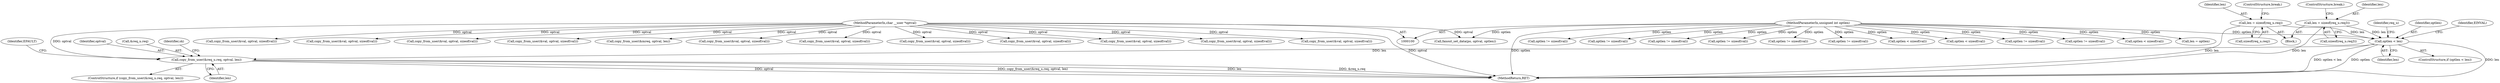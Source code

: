 digraph "0_linux_84ac7260236a49c79eede91617700174c2c19b0c_0@API" {
"1000227" [label="(Call,copy_from_user(&req_u.req, optval, len))"];
"1000104" [label="(MethodParameterIn,char __user *optval)"];
"1000220" [label="(Call,optlen < len)"];
"1000105" [label="(MethodParameterIn,unsigned int optlen)"];
"1000212" [label="(Call,len = sizeof(req_u.req3))"];
"1000203" [label="(Call,len = sizeof(req_u.req))"];
"1000570" [label="(Call,copy_from_user(&val, optval, sizeof(val)))"];
"1000227" [label="(Call,copy_from_user(&req_u.req, optval, len))"];
"1000204" [label="(Identifier,len)"];
"1000258" [label="(Call,copy_from_user(&val, optval, sizeof(val)))"];
"1000209" [label="(ControlStructure,break;)"];
"1000161" [label="(Call,copy_from_user(&mreq, optval, len))"];
"1000660" [label="(Call,copy_from_user(&val, optval, sizeof(val)))"];
"1000226" [label="(ControlStructure,if (copy_from_user(&req_u.req, optval, len)))"];
"1000239" [label="(Identifier,sk)"];
"1000599" [label="(Call,fanout_set_data(po, optval, optlen))"];
"1000279" [label="(Call,optlen != sizeof(val))"];
"1000220" [label="(Call,optlen < len)"];
"1000420" [label="(Call,optlen < sizeof(val))"];
"1000542" [label="(Call,copy_from_user(&val, optval, sizeof(val)))"];
"1000134" [label="(Call,len = optlen)"];
"1000200" [label="(Block,)"];
"1000218" [label="(ControlStructure,break;)"];
"1000203" [label="(Call,len = sizeof(req_u.req))"];
"1000458" [label="(Call,copy_from_user(&val, optval, sizeof(val)))"];
"1000212" [label="(Call,len = sizeof(req_u.req3))"];
"1000230" [label="(Identifier,req_u)"];
"1000534" [label="(Call,optlen != sizeof(val))"];
"1000105" [label="(MethodParameterIn,unsigned int optlen)"];
"1000630" [label="(Call,copy_from_user(&val, optval, sizeof(val)))"];
"1000219" [label="(ControlStructure,if (optlen < len))"];
"1000250" [label="(Call,optlen != sizeof(val))"];
"1000214" [label="(Call,sizeof(req_u.req3))"];
"1000205" [label="(Call,sizeof(req_u.req))"];
"1000236" [label="(Identifier,EFAULT)"];
"1000302" [label="(Call,copy_from_user(&val, optval, sizeof(val)))"];
"1000428" [label="(Call,copy_from_user(&val, optval, sizeof(val)))"];
"1000375" [label="(Call,optlen != sizeof(val))"];
"1000233" [label="(Identifier,len)"];
"1000652" [label="(Call,optlen != sizeof(val))"];
"1000213" [label="(Identifier,len)"];
"1000332" [label="(Call,optlen != sizeof(val))"];
"1000221" [label="(Identifier,optlen)"];
"1000607" [label="(Call,optlen != sizeof(val))"];
"1000228" [label="(Call,&req_u.req)"];
"1000450" [label="(Call,optlen < sizeof(val))"];
"1000232" [label="(Identifier,optval)"];
"1000504" [label="(Call,optlen < sizeof(val))"];
"1000398" [label="(Call,copy_from_user(&val, optval, sizeof(val)))"];
"1000225" [label="(Identifier,EINVAL)"];
"1000355" [label="(Call,copy_from_user(&val, optval, sizeof(val)))"];
"1000683" [label="(MethodReturn,RET)"];
"1000562" [label="(Call,optlen != sizeof(val))"];
"1000222" [label="(Identifier,len)"];
"1000104" [label="(MethodParameterIn,char __user *optval)"];
"1000512" [label="(Call,copy_from_user(&val, optval, sizeof(val)))"];
"1000227" -> "1000226"  [label="AST: "];
"1000227" -> "1000233"  [label="CFG: "];
"1000228" -> "1000227"  [label="AST: "];
"1000232" -> "1000227"  [label="AST: "];
"1000233" -> "1000227"  [label="AST: "];
"1000236" -> "1000227"  [label="CFG: "];
"1000239" -> "1000227"  [label="CFG: "];
"1000227" -> "1000683"  [label="DDG: copy_from_user(&req_u.req, optval, len)"];
"1000227" -> "1000683"  [label="DDG: len"];
"1000227" -> "1000683"  [label="DDG: &req_u.req"];
"1000227" -> "1000683"  [label="DDG: optval"];
"1000104" -> "1000227"  [label="DDG: optval"];
"1000220" -> "1000227"  [label="DDG: len"];
"1000104" -> "1000100"  [label="AST: "];
"1000104" -> "1000683"  [label="DDG: optval"];
"1000104" -> "1000161"  [label="DDG: optval"];
"1000104" -> "1000258"  [label="DDG: optval"];
"1000104" -> "1000302"  [label="DDG: optval"];
"1000104" -> "1000355"  [label="DDG: optval"];
"1000104" -> "1000398"  [label="DDG: optval"];
"1000104" -> "1000428"  [label="DDG: optval"];
"1000104" -> "1000458"  [label="DDG: optval"];
"1000104" -> "1000512"  [label="DDG: optval"];
"1000104" -> "1000542"  [label="DDG: optval"];
"1000104" -> "1000570"  [label="DDG: optval"];
"1000104" -> "1000599"  [label="DDG: optval"];
"1000104" -> "1000630"  [label="DDG: optval"];
"1000104" -> "1000660"  [label="DDG: optval"];
"1000220" -> "1000219"  [label="AST: "];
"1000220" -> "1000222"  [label="CFG: "];
"1000221" -> "1000220"  [label="AST: "];
"1000222" -> "1000220"  [label="AST: "];
"1000225" -> "1000220"  [label="CFG: "];
"1000230" -> "1000220"  [label="CFG: "];
"1000220" -> "1000683"  [label="DDG: optlen"];
"1000220" -> "1000683"  [label="DDG: len"];
"1000220" -> "1000683"  [label="DDG: optlen < len"];
"1000105" -> "1000220"  [label="DDG: optlen"];
"1000212" -> "1000220"  [label="DDG: len"];
"1000203" -> "1000220"  [label="DDG: len"];
"1000105" -> "1000100"  [label="AST: "];
"1000105" -> "1000683"  [label="DDG: optlen"];
"1000105" -> "1000134"  [label="DDG: optlen"];
"1000105" -> "1000250"  [label="DDG: optlen"];
"1000105" -> "1000279"  [label="DDG: optlen"];
"1000105" -> "1000332"  [label="DDG: optlen"];
"1000105" -> "1000375"  [label="DDG: optlen"];
"1000105" -> "1000420"  [label="DDG: optlen"];
"1000105" -> "1000450"  [label="DDG: optlen"];
"1000105" -> "1000504"  [label="DDG: optlen"];
"1000105" -> "1000534"  [label="DDG: optlen"];
"1000105" -> "1000562"  [label="DDG: optlen"];
"1000105" -> "1000599"  [label="DDG: optlen"];
"1000105" -> "1000607"  [label="DDG: optlen"];
"1000105" -> "1000652"  [label="DDG: optlen"];
"1000212" -> "1000200"  [label="AST: "];
"1000212" -> "1000214"  [label="CFG: "];
"1000213" -> "1000212"  [label="AST: "];
"1000214" -> "1000212"  [label="AST: "];
"1000218" -> "1000212"  [label="CFG: "];
"1000212" -> "1000683"  [label="DDG: len"];
"1000203" -> "1000200"  [label="AST: "];
"1000203" -> "1000205"  [label="CFG: "];
"1000204" -> "1000203"  [label="AST: "];
"1000205" -> "1000203"  [label="AST: "];
"1000209" -> "1000203"  [label="CFG: "];
"1000203" -> "1000683"  [label="DDG: len"];
}
